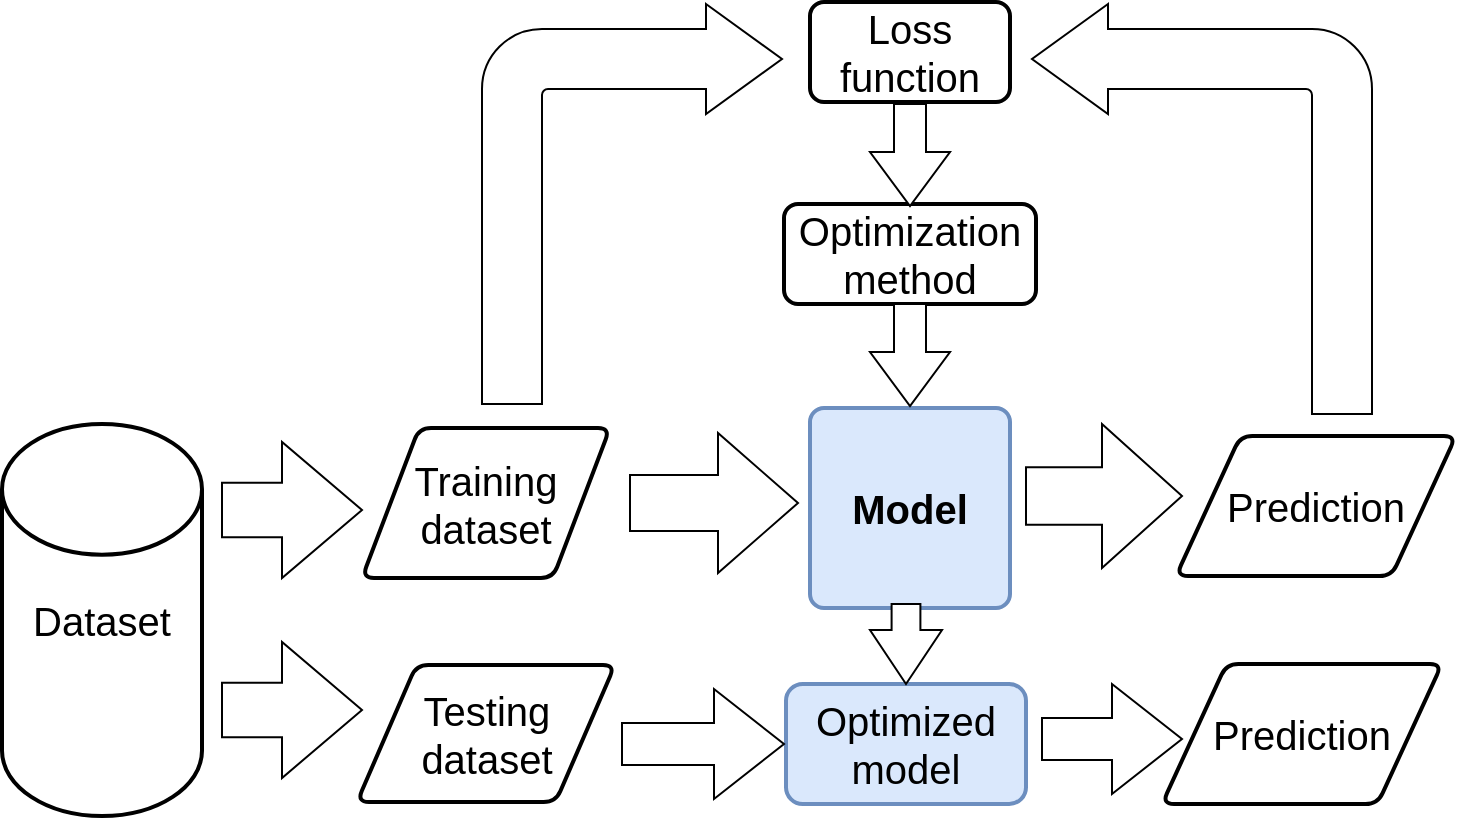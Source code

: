 <mxfile version="20.5.3" type="github">
  <diagram id="tUtnEJGrudBuOTn9ZmEZ" name="Página-1">
    <mxGraphModel dx="868" dy="482" grid="1" gridSize="10" guides="1" tooltips="1" connect="1" arrows="1" fold="1" page="1" pageScale="1" pageWidth="827" pageHeight="1169" math="0" shadow="0">
      <root>
        <mxCell id="0" />
        <mxCell id="1" parent="0" />
        <mxCell id="mS-E4WLF95TZ4vqTJO7K-1" value="&lt;font style=&quot;font-size: 20px;&quot;&gt;&lt;b style=&quot;&quot;&gt;Model&lt;/b&gt;&lt;/font&gt;" style="rounded=1;whiteSpace=wrap;html=1;absoluteArcSize=1;arcSize=14;strokeWidth=2;fillColor=#dae8fc;strokeColor=#6c8ebf;" vertex="1" parent="1">
          <mxGeometry x="444" y="223" width="100" height="100" as="geometry" />
        </mxCell>
        <mxCell id="mS-E4WLF95TZ4vqTJO7K-4" value="Training&lt;br&gt;dataset" style="shape=parallelogram;html=1;strokeWidth=2;perimeter=parallelogramPerimeter;whiteSpace=wrap;rounded=1;arcSize=12;size=0.23;fontSize=20;fontColor=#000000;" vertex="1" parent="1">
          <mxGeometry x="220" y="233" width="124" height="75" as="geometry" />
        </mxCell>
        <mxCell id="mS-E4WLF95TZ4vqTJO7K-6" value="Prediction" style="shape=parallelogram;html=1;strokeWidth=2;perimeter=parallelogramPerimeter;whiteSpace=wrap;rounded=1;arcSize=12;size=0.23;fontSize=20;fontColor=#000000;" vertex="1" parent="1">
          <mxGeometry x="627" y="237" width="140" height="70" as="geometry" />
        </mxCell>
        <mxCell id="mS-E4WLF95TZ4vqTJO7K-7" value="Loss function" style="rounded=1;whiteSpace=wrap;html=1;absoluteArcSize=1;arcSize=14;strokeWidth=2;fontSize=20;fontColor=#000000;" vertex="1" parent="1">
          <mxGeometry x="444" y="20" width="100" height="50" as="geometry" />
        </mxCell>
        <mxCell id="mS-E4WLF95TZ4vqTJO7K-8" value="Optimization method" style="rounded=1;whiteSpace=wrap;html=1;absoluteArcSize=1;arcSize=14;strokeWidth=2;fontSize=20;fontColor=#000000;" vertex="1" parent="1">
          <mxGeometry x="431" y="121" width="126" height="50" as="geometry" />
        </mxCell>
        <mxCell id="mS-E4WLF95TZ4vqTJO7K-12" value="" style="html=1;shadow=0;dashed=0;align=center;verticalAlign=middle;shape=mxgraph.arrows2.arrow;dy=0.6;dx=27;direction=south;notch=0;fontSize=20;fontColor=#000000;" vertex="1" parent="1">
          <mxGeometry x="474" y="171" width="40" height="51" as="geometry" />
        </mxCell>
        <mxCell id="mS-E4WLF95TZ4vqTJO7K-19" value="" style="html=1;shadow=0;dashed=0;align=center;verticalAlign=middle;shape=mxgraph.arrows2.arrow;dy=0.6;dx=27;direction=south;notch=0;fontSize=20;fontColor=#000000;" vertex="1" parent="1">
          <mxGeometry x="474" y="71" width="40" height="51" as="geometry" />
        </mxCell>
        <mxCell id="mS-E4WLF95TZ4vqTJO7K-14" value="" style="html=1;shadow=0;dashed=0;align=center;verticalAlign=middle;shape=mxgraph.arrows2.bendArrow;dy=15;dx=38;notch=0;arrowHead=55;rounded=1;fontSize=20;fontColor=#000000;rotation=90;direction=south;dropTarget=0;snapToPoint=0;portConstraint=none;flipH=1;" vertex="1" parent="1">
          <mxGeometry x="537.5" y="38.5" width="205" height="170" as="geometry" />
        </mxCell>
        <mxCell id="mS-E4WLF95TZ4vqTJO7K-22" value="" style="html=1;shadow=0;dashed=0;align=center;verticalAlign=middle;shape=mxgraph.arrows2.bendArrow;dy=15;dx=38;notch=0;arrowHead=55;rounded=1;fontSize=20;fontColor=#000000;" vertex="1" parent="1">
          <mxGeometry x="280" y="21" width="150" height="200" as="geometry" />
        </mxCell>
        <mxCell id="mS-E4WLF95TZ4vqTJO7K-23" value="Testing&lt;br&gt;dataset" style="shape=parallelogram;html=1;strokeWidth=2;perimeter=parallelogramPerimeter;whiteSpace=wrap;rounded=1;arcSize=12;size=0.23;fontSize=20;fontColor=#000000;" vertex="1" parent="1">
          <mxGeometry x="217.5" y="351.5" width="129" height="68.5" as="geometry" />
        </mxCell>
        <mxCell id="mS-E4WLF95TZ4vqTJO7K-24" value="&lt;span style=&quot;font-size: 20px;&quot;&gt;Optimized model&lt;/span&gt;" style="whiteSpace=wrap;html=1;fillColor=#dae8fc;strokeColor=#6c8ebf;rounded=1;arcSize=14;strokeWidth=2;" vertex="1" parent="1">
          <mxGeometry x="432" y="361" width="120" height="60" as="geometry" />
        </mxCell>
        <mxCell id="mS-E4WLF95TZ4vqTJO7K-26" value="" style="html=1;shadow=0;dashed=0;align=center;verticalAlign=middle;shape=mxgraph.arrows2.arrow;dy=0.6;dx=27;direction=south;notch=0;fontSize=20;fontColor=#000000;" vertex="1" parent="1">
          <mxGeometry x="474" y="321" width="36" height="40" as="geometry" />
        </mxCell>
        <mxCell id="mS-E4WLF95TZ4vqTJO7K-28" value="" style="html=1;shadow=0;dashed=0;align=center;verticalAlign=middle;shape=mxgraph.arrows2.arrow;dy=0.62;dx=35;notch=0;fontSize=20;fontColor=#000000;" vertex="1" parent="1">
          <mxGeometry x="350" y="363.5" width="81" height="55" as="geometry" />
        </mxCell>
        <mxCell id="mS-E4WLF95TZ4vqTJO7K-29" value="" style="html=1;shadow=0;dashed=0;align=center;verticalAlign=middle;shape=mxgraph.arrows2.arrow;dy=0.62;dx=35;notch=0;fontSize=20;fontColor=#000000;" vertex="1" parent="1">
          <mxGeometry x="560" y="361" width="70" height="55" as="geometry" />
        </mxCell>
        <mxCell id="mS-E4WLF95TZ4vqTJO7K-30" value="Prediction" style="shape=parallelogram;html=1;strokeWidth=2;perimeter=parallelogramPerimeter;whiteSpace=wrap;rounded=1;arcSize=12;size=0.23;fontSize=20;fontColor=#000000;" vertex="1" parent="1">
          <mxGeometry x="620" y="351" width="140" height="70" as="geometry" />
        </mxCell>
        <mxCell id="mS-E4WLF95TZ4vqTJO7K-31" value="" style="html=1;shadow=0;dashed=0;align=center;verticalAlign=middle;shape=mxgraph.arrows2.arrow;dy=0.6;dx=40;notch=0;fontSize=20;fontColor=#000000;" vertex="1" parent="1">
          <mxGeometry x="354" y="235.5" width="84" height="70" as="geometry" />
        </mxCell>
        <mxCell id="mS-E4WLF95TZ4vqTJO7K-32" value="" style="html=1;shadow=0;dashed=0;align=center;verticalAlign=middle;shape=mxgraph.arrows2.arrow;dy=0.6;dx=40;notch=0;fontSize=20;fontColor=#000000;" vertex="1" parent="1">
          <mxGeometry x="552" y="231" width="78" height="72" as="geometry" />
        </mxCell>
        <mxCell id="mS-E4WLF95TZ4vqTJO7K-33" value="Dataset" style="strokeWidth=2;html=1;shape=mxgraph.flowchart.database;whiteSpace=wrap;fontSize=20;fontColor=#000000;" vertex="1" parent="1">
          <mxGeometry x="40" y="231" width="100" height="196" as="geometry" />
        </mxCell>
        <mxCell id="mS-E4WLF95TZ4vqTJO7K-34" value="" style="html=1;shadow=0;dashed=0;align=center;verticalAlign=middle;shape=mxgraph.arrows2.arrow;dy=0.6;dx=40;notch=0;fontSize=20;fontColor=#000000;" vertex="1" parent="1">
          <mxGeometry x="150" y="240" width="70" height="68" as="geometry" />
        </mxCell>
        <mxCell id="mS-E4WLF95TZ4vqTJO7K-35" value="" style="html=1;shadow=0;dashed=0;align=center;verticalAlign=middle;shape=mxgraph.arrows2.arrow;dy=0.6;dx=40;notch=0;fontSize=20;fontColor=#000000;" vertex="1" parent="1">
          <mxGeometry x="150" y="340" width="70" height="68" as="geometry" />
        </mxCell>
      </root>
    </mxGraphModel>
  </diagram>
</mxfile>
